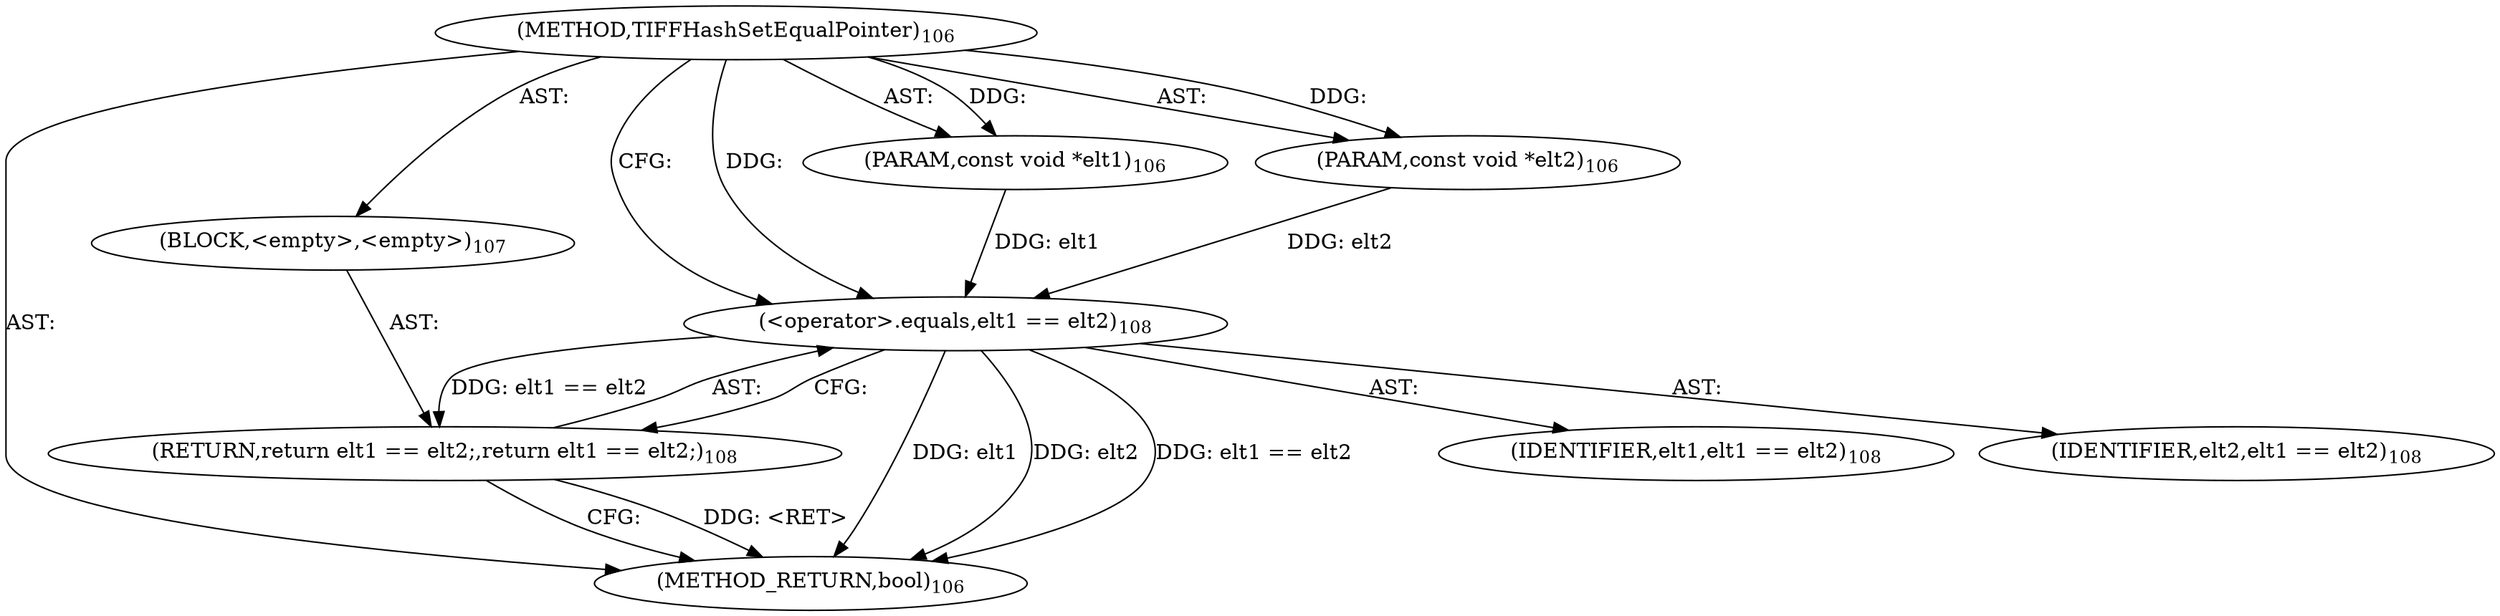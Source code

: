digraph "TIFFHashSetEqualPointer" {  
"4949" [label = <(METHOD,TIFFHashSetEqualPointer)<SUB>106</SUB>> ]
"4950" [label = <(PARAM,const void *elt1)<SUB>106</SUB>> ]
"4951" [label = <(PARAM,const void *elt2)<SUB>106</SUB>> ]
"4952" [label = <(BLOCK,&lt;empty&gt;,&lt;empty&gt;)<SUB>107</SUB>> ]
"4953" [label = <(RETURN,return elt1 == elt2;,return elt1 == elt2;)<SUB>108</SUB>> ]
"4954" [label = <(&lt;operator&gt;.equals,elt1 == elt2)<SUB>108</SUB>> ]
"4955" [label = <(IDENTIFIER,elt1,elt1 == elt2)<SUB>108</SUB>> ]
"4956" [label = <(IDENTIFIER,elt2,elt1 == elt2)<SUB>108</SUB>> ]
"4957" [label = <(METHOD_RETURN,bool)<SUB>106</SUB>> ]
  "4949" -> "4950"  [ label = "AST: "] 
  "4949" -> "4951"  [ label = "AST: "] 
  "4949" -> "4952"  [ label = "AST: "] 
  "4949" -> "4957"  [ label = "AST: "] 
  "4952" -> "4953"  [ label = "AST: "] 
  "4953" -> "4954"  [ label = "AST: "] 
  "4954" -> "4955"  [ label = "AST: "] 
  "4954" -> "4956"  [ label = "AST: "] 
  "4953" -> "4957"  [ label = "CFG: "] 
  "4954" -> "4953"  [ label = "CFG: "] 
  "4949" -> "4954"  [ label = "CFG: "] 
  "4953" -> "4957"  [ label = "DDG: &lt;RET&gt;"] 
  "4954" -> "4957"  [ label = "DDG: elt1"] 
  "4954" -> "4957"  [ label = "DDG: elt2"] 
  "4954" -> "4957"  [ label = "DDG: elt1 == elt2"] 
  "4949" -> "4950"  [ label = "DDG: "] 
  "4949" -> "4951"  [ label = "DDG: "] 
  "4954" -> "4953"  [ label = "DDG: elt1 == elt2"] 
  "4950" -> "4954"  [ label = "DDG: elt1"] 
  "4949" -> "4954"  [ label = "DDG: "] 
  "4951" -> "4954"  [ label = "DDG: elt2"] 
}
